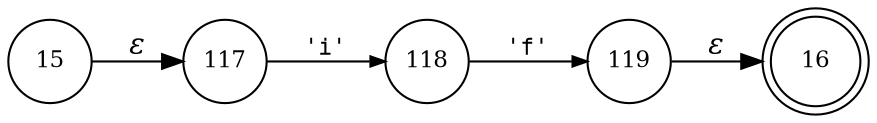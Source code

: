 digraph ATN {
rankdir=LR;
s16[fontsize=11, label="16", shape=doublecircle, fixedsize=true, width=.6];
s117[fontsize=11,label="117", shape=circle, fixedsize=true, width=.55, peripheries=1];
s118[fontsize=11,label="118", shape=circle, fixedsize=true, width=.55, peripheries=1];
s119[fontsize=11,label="119", shape=circle, fixedsize=true, width=.55, peripheries=1];
s15[fontsize=11,label="15", shape=circle, fixedsize=true, width=.55, peripheries=1];
s15 -> s117 [fontname="Times-Italic", label="&epsilon;"];
s117 -> s118 [fontsize=11, fontname="Courier", arrowsize=.7, label = "'i'", arrowhead = normal];
s118 -> s119 [fontsize=11, fontname="Courier", arrowsize=.7, label = "'f'", arrowhead = normal];
s119 -> s16 [fontname="Times-Italic", label="&epsilon;"];
}